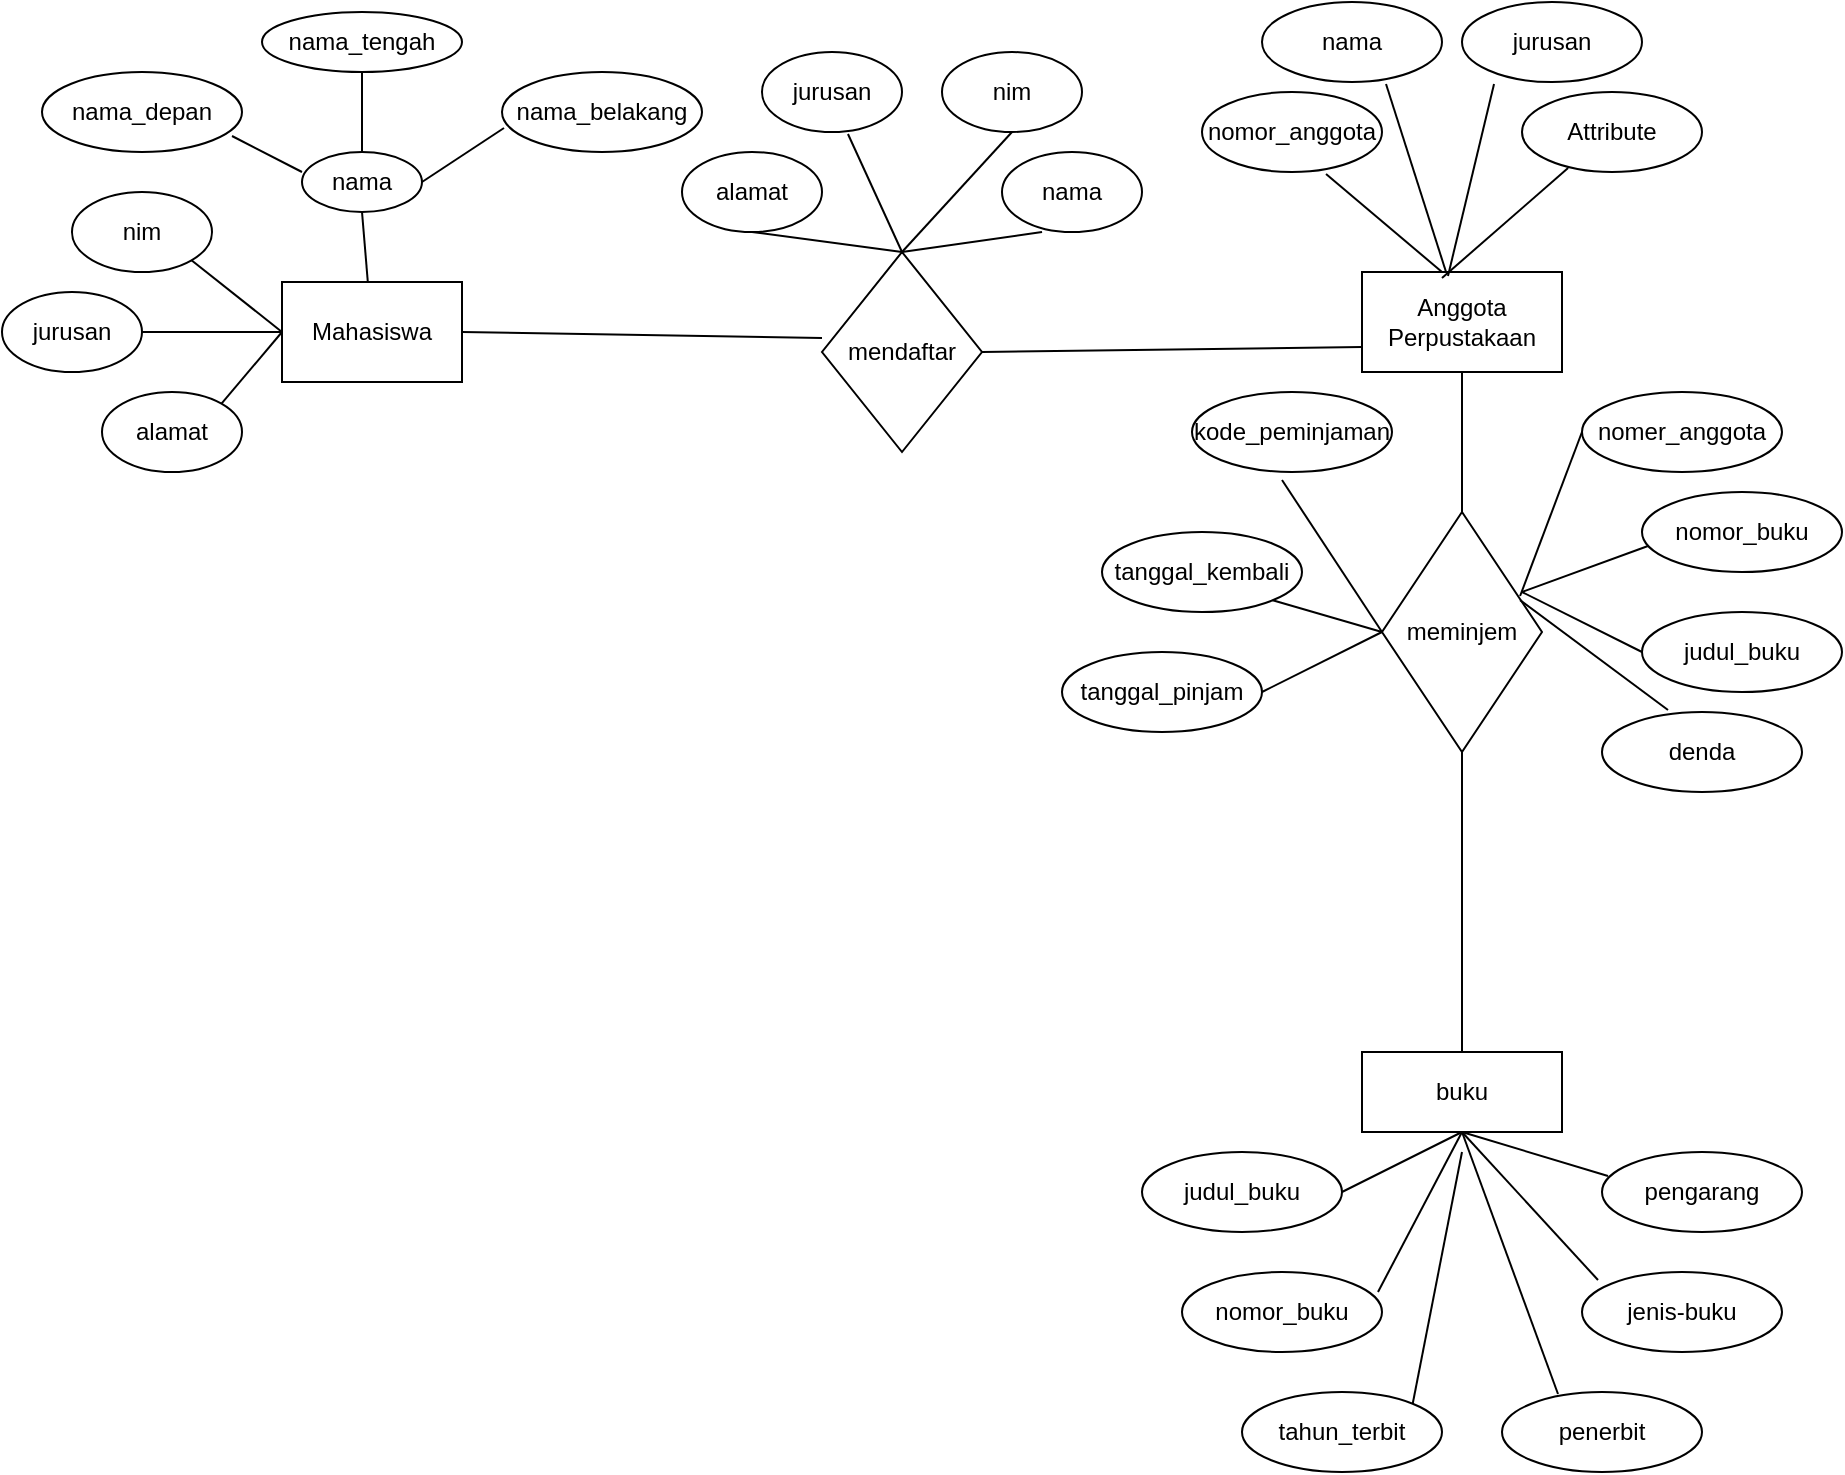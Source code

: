 <mxfile version="24.7.3" type="device">
  <diagram name="Page-1" id="LGPS1KCeHK5PKEwUvWXS">
    <mxGraphModel dx="1756" dy="605" grid="1" gridSize="10" guides="1" tooltips="1" connect="1" arrows="1" fold="1" page="1" pageScale="1" pageWidth="850" pageHeight="1100" math="0" shadow="0">
      <root>
        <mxCell id="0" />
        <mxCell id="1" parent="0" />
        <mxCell id="616qdfHTs7QE9x_-0bw8-1" value="Mahasiswa" style="whiteSpace=wrap;html=1;align=center;" vertex="1" parent="1">
          <mxGeometry x="-670" y="165" width="90" height="50" as="geometry" />
        </mxCell>
        <mxCell id="616qdfHTs7QE9x_-0bw8-2" value="mendaftar" style="shape=rhombus;perimeter=rhombusPerimeter;whiteSpace=wrap;html=1;align=center;" vertex="1" parent="1">
          <mxGeometry x="-400" y="150" width="80" height="100" as="geometry" />
        </mxCell>
        <mxCell id="616qdfHTs7QE9x_-0bw8-3" value="nama_tengah" style="ellipse;whiteSpace=wrap;html=1;align=center;" vertex="1" parent="1">
          <mxGeometry x="-680" y="30" width="100" height="30" as="geometry" />
        </mxCell>
        <mxCell id="616qdfHTs7QE9x_-0bw8-4" value="nama_belakang" style="ellipse;whiteSpace=wrap;html=1;align=center;" vertex="1" parent="1">
          <mxGeometry x="-560" y="60" width="100" height="40" as="geometry" />
        </mxCell>
        <mxCell id="616qdfHTs7QE9x_-0bw8-5" value="nim" style="ellipse;whiteSpace=wrap;html=1;align=center;" vertex="1" parent="1">
          <mxGeometry x="-775" y="120" width="70" height="40" as="geometry" />
        </mxCell>
        <mxCell id="616qdfHTs7QE9x_-0bw8-6" value="nama" style="ellipse;whiteSpace=wrap;html=1;align=center;" vertex="1" parent="1">
          <mxGeometry x="-660" y="100" width="60" height="30" as="geometry" />
        </mxCell>
        <mxCell id="616qdfHTs7QE9x_-0bw8-7" value="nama_depan" style="ellipse;whiteSpace=wrap;html=1;align=center;" vertex="1" parent="1">
          <mxGeometry x="-790" y="60" width="100" height="40" as="geometry" />
        </mxCell>
        <mxCell id="616qdfHTs7QE9x_-0bw8-13" value="jurusan" style="ellipse;whiteSpace=wrap;html=1;align=center;" vertex="1" parent="1">
          <mxGeometry x="-810" y="170" width="70" height="40" as="geometry" />
        </mxCell>
        <mxCell id="616qdfHTs7QE9x_-0bw8-14" value="alamat" style="ellipse;whiteSpace=wrap;html=1;align=center;" vertex="1" parent="1">
          <mxGeometry x="-760" y="220" width="70" height="40" as="geometry" />
        </mxCell>
        <mxCell id="616qdfHTs7QE9x_-0bw8-16" value="" style="endArrow=none;html=1;rounded=0;exitX=1;exitY=1;exitDx=0;exitDy=0;entryX=0;entryY=0.5;entryDx=0;entryDy=0;" edge="1" parent="1" source="616qdfHTs7QE9x_-0bw8-5" target="616qdfHTs7QE9x_-0bw8-1">
          <mxGeometry relative="1" as="geometry">
            <mxPoint x="-580" y="130" as="sourcePoint" />
            <mxPoint x="-420" y="130" as="targetPoint" />
          </mxGeometry>
        </mxCell>
        <mxCell id="616qdfHTs7QE9x_-0bw8-17" value="" style="endArrow=none;html=1;rounded=0;exitX=1;exitY=0.5;exitDx=0;exitDy=0;entryX=0;entryY=0.5;entryDx=0;entryDy=0;" edge="1" parent="1" source="616qdfHTs7QE9x_-0bw8-13" target="616qdfHTs7QE9x_-0bw8-1">
          <mxGeometry relative="1" as="geometry">
            <mxPoint x="-580" y="130" as="sourcePoint" />
            <mxPoint x="-420" y="130" as="targetPoint" />
          </mxGeometry>
        </mxCell>
        <mxCell id="616qdfHTs7QE9x_-0bw8-18" value="" style="endArrow=none;html=1;rounded=0;exitX=1;exitY=0;exitDx=0;exitDy=0;entryX=0;entryY=0.5;entryDx=0;entryDy=0;" edge="1" parent="1" source="616qdfHTs7QE9x_-0bw8-14" target="616qdfHTs7QE9x_-0bw8-1">
          <mxGeometry relative="1" as="geometry">
            <mxPoint x="-580" y="130" as="sourcePoint" />
            <mxPoint x="-420" y="130" as="targetPoint" />
          </mxGeometry>
        </mxCell>
        <mxCell id="616qdfHTs7QE9x_-0bw8-19" value="" style="endArrow=none;html=1;rounded=0;exitX=0.5;exitY=1;exitDx=0;exitDy=0;entryX=0.5;entryY=0;entryDx=0;entryDy=0;" edge="1" parent="1" source="616qdfHTs7QE9x_-0bw8-3" target="616qdfHTs7QE9x_-0bw8-6">
          <mxGeometry relative="1" as="geometry">
            <mxPoint x="-580" y="130" as="sourcePoint" />
            <mxPoint x="-420" y="130" as="targetPoint" />
          </mxGeometry>
        </mxCell>
        <mxCell id="616qdfHTs7QE9x_-0bw8-22" value="" style="endArrow=none;html=1;rounded=0;entryX=0.5;entryY=1;entryDx=0;entryDy=0;" edge="1" parent="1" source="616qdfHTs7QE9x_-0bw8-1" target="616qdfHTs7QE9x_-0bw8-6">
          <mxGeometry relative="1" as="geometry">
            <mxPoint x="-580" y="130" as="sourcePoint" />
            <mxPoint x="-420" y="130" as="targetPoint" />
          </mxGeometry>
        </mxCell>
        <mxCell id="616qdfHTs7QE9x_-0bw8-23" value="" style="endArrow=none;html=1;rounded=0;exitX=0.95;exitY=0.8;exitDx=0;exitDy=0;exitPerimeter=0;" edge="1" parent="1" source="616qdfHTs7QE9x_-0bw8-7">
          <mxGeometry relative="1" as="geometry">
            <mxPoint x="-580" y="230" as="sourcePoint" />
            <mxPoint x="-660" y="110" as="targetPoint" />
          </mxGeometry>
        </mxCell>
        <mxCell id="616qdfHTs7QE9x_-0bw8-24" value="" style="endArrow=none;html=1;rounded=0;entryX=0.01;entryY=0.7;entryDx=0;entryDy=0;entryPerimeter=0;exitX=1;exitY=0.5;exitDx=0;exitDy=0;" edge="1" parent="1" source="616qdfHTs7QE9x_-0bw8-6" target="616qdfHTs7QE9x_-0bw8-4">
          <mxGeometry relative="1" as="geometry">
            <mxPoint x="-590" y="110" as="sourcePoint" />
            <mxPoint x="-420" y="230" as="targetPoint" />
          </mxGeometry>
        </mxCell>
        <mxCell id="616qdfHTs7QE9x_-0bw8-25" value="nim" style="ellipse;whiteSpace=wrap;html=1;align=center;" vertex="1" parent="1">
          <mxGeometry x="-340" y="50" width="70" height="40" as="geometry" />
        </mxCell>
        <mxCell id="616qdfHTs7QE9x_-0bw8-26" value="nama" style="ellipse;whiteSpace=wrap;html=1;align=center;" vertex="1" parent="1">
          <mxGeometry x="-310" y="100" width="70" height="40" as="geometry" />
        </mxCell>
        <mxCell id="616qdfHTs7QE9x_-0bw8-27" value="alamat" style="ellipse;whiteSpace=wrap;html=1;align=center;" vertex="1" parent="1">
          <mxGeometry x="-470" y="100" width="70" height="40" as="geometry" />
        </mxCell>
        <mxCell id="616qdfHTs7QE9x_-0bw8-28" value="jurusan" style="ellipse;whiteSpace=wrap;html=1;align=center;" vertex="1" parent="1">
          <mxGeometry x="-430" y="50" width="70" height="40" as="geometry" />
        </mxCell>
        <mxCell id="616qdfHTs7QE9x_-0bw8-29" value="" style="endArrow=none;html=1;rounded=0;entryX=0.5;entryY=1;entryDx=0;entryDy=0;exitX=0.5;exitY=0;exitDx=0;exitDy=0;" edge="1" parent="1" source="616qdfHTs7QE9x_-0bw8-2" target="616qdfHTs7QE9x_-0bw8-25">
          <mxGeometry relative="1" as="geometry">
            <mxPoint x="-350" y="160" as="sourcePoint" />
            <mxPoint x="-220" y="230" as="targetPoint" />
          </mxGeometry>
        </mxCell>
        <mxCell id="616qdfHTs7QE9x_-0bw8-30" value="" style="endArrow=none;html=1;rounded=0;exitX=0.614;exitY=1.025;exitDx=0;exitDy=0;exitPerimeter=0;entryX=0.5;entryY=0;entryDx=0;entryDy=0;" edge="1" parent="1" source="616qdfHTs7QE9x_-0bw8-28" target="616qdfHTs7QE9x_-0bw8-2">
          <mxGeometry relative="1" as="geometry">
            <mxPoint x="-380" y="230" as="sourcePoint" />
            <mxPoint x="-220" y="230" as="targetPoint" />
          </mxGeometry>
        </mxCell>
        <mxCell id="616qdfHTs7QE9x_-0bw8-31" value="" style="endArrow=none;html=1;rounded=0;exitX=0.5;exitY=1;exitDx=0;exitDy=0;entryX=0.5;entryY=0;entryDx=0;entryDy=0;" edge="1" parent="1" source="616qdfHTs7QE9x_-0bw8-27" target="616qdfHTs7QE9x_-0bw8-2">
          <mxGeometry relative="1" as="geometry">
            <mxPoint x="-380" y="230" as="sourcePoint" />
            <mxPoint x="-220" y="230" as="targetPoint" />
          </mxGeometry>
        </mxCell>
        <mxCell id="616qdfHTs7QE9x_-0bw8-32" value="" style="endArrow=none;html=1;rounded=0;entryX=0.286;entryY=1;entryDx=0;entryDy=0;entryPerimeter=0;exitX=0.5;exitY=0;exitDx=0;exitDy=0;" edge="1" parent="1" source="616qdfHTs7QE9x_-0bw8-2" target="616qdfHTs7QE9x_-0bw8-26">
          <mxGeometry relative="1" as="geometry">
            <mxPoint x="-380" y="230" as="sourcePoint" />
            <mxPoint x="-220" y="230" as="targetPoint" />
          </mxGeometry>
        </mxCell>
        <mxCell id="616qdfHTs7QE9x_-0bw8-35" value="" style="endArrow=none;html=1;rounded=0;exitX=1;exitY=0.5;exitDx=0;exitDy=0;entryX=0;entryY=0.43;entryDx=0;entryDy=0;entryPerimeter=0;" edge="1" parent="1" source="616qdfHTs7QE9x_-0bw8-1" target="616qdfHTs7QE9x_-0bw8-2">
          <mxGeometry relative="1" as="geometry">
            <mxPoint x="-380" y="230" as="sourcePoint" />
            <mxPoint x="-220" y="230" as="targetPoint" />
          </mxGeometry>
        </mxCell>
        <mxCell id="616qdfHTs7QE9x_-0bw8-36" value="nama" style="ellipse;whiteSpace=wrap;html=1;align=center;" vertex="1" parent="1">
          <mxGeometry x="-180" y="25" width="90" height="40" as="geometry" />
        </mxCell>
        <mxCell id="616qdfHTs7QE9x_-0bw8-37" value="jurusan" style="ellipse;whiteSpace=wrap;html=1;align=center;" vertex="1" parent="1">
          <mxGeometry x="-80" y="25" width="90" height="40" as="geometry" />
        </mxCell>
        <mxCell id="616qdfHTs7QE9x_-0bw8-38" value="nomor_anggota" style="ellipse;whiteSpace=wrap;html=1;align=center;" vertex="1" parent="1">
          <mxGeometry x="-210" y="70" width="90" height="40" as="geometry" />
        </mxCell>
        <mxCell id="616qdfHTs7QE9x_-0bw8-39" value="Attribute" style="ellipse;whiteSpace=wrap;html=1;align=center;" vertex="1" parent="1">
          <mxGeometry x="-50" y="70" width="90" height="40" as="geometry" />
        </mxCell>
        <mxCell id="616qdfHTs7QE9x_-0bw8-41" value="Anggota&lt;div&gt;Perpustakaan&lt;/div&gt;" style="whiteSpace=wrap;html=1;align=center;" vertex="1" parent="1">
          <mxGeometry x="-130" y="160" width="100" height="50" as="geometry" />
        </mxCell>
        <mxCell id="616qdfHTs7QE9x_-0bw8-42" value="" style="endArrow=none;html=1;rounded=0;entryX=0.689;entryY=1.025;entryDx=0;entryDy=0;entryPerimeter=0;" edge="1" parent="1" source="616qdfHTs7QE9x_-0bw8-41" target="616qdfHTs7QE9x_-0bw8-36">
          <mxGeometry relative="1" as="geometry">
            <mxPoint x="-380" y="230" as="sourcePoint" />
            <mxPoint x="-220" y="230" as="targetPoint" />
          </mxGeometry>
        </mxCell>
        <mxCell id="616qdfHTs7QE9x_-0bw8-43" value="" style="endArrow=none;html=1;rounded=0;entryX=0.178;entryY=1.025;entryDx=0;entryDy=0;entryPerimeter=0;exitX=0.43;exitY=0.04;exitDx=0;exitDy=0;exitPerimeter=0;" edge="1" parent="1" source="616qdfHTs7QE9x_-0bw8-41" target="616qdfHTs7QE9x_-0bw8-37">
          <mxGeometry relative="1" as="geometry">
            <mxPoint x="-380" y="230" as="sourcePoint" />
            <mxPoint x="-220" y="230" as="targetPoint" />
          </mxGeometry>
        </mxCell>
        <mxCell id="616qdfHTs7QE9x_-0bw8-45" value="" style="endArrow=none;html=1;rounded=0;entryX=0.689;entryY=1.025;entryDx=0;entryDy=0;entryPerimeter=0;" edge="1" parent="1" target="616qdfHTs7QE9x_-0bw8-38">
          <mxGeometry relative="1" as="geometry">
            <mxPoint x="-90" y="160" as="sourcePoint" />
            <mxPoint x="-150" y="120" as="targetPoint" />
          </mxGeometry>
        </mxCell>
        <mxCell id="616qdfHTs7QE9x_-0bw8-47" value="" style="endArrow=none;html=1;rounded=0;entryX=0.256;entryY=0.95;entryDx=0;entryDy=0;entryPerimeter=0;exitX=0.4;exitY=0.06;exitDx=0;exitDy=0;exitPerimeter=0;" edge="1" parent="1" source="616qdfHTs7QE9x_-0bw8-41" target="616qdfHTs7QE9x_-0bw8-39">
          <mxGeometry relative="1" as="geometry">
            <mxPoint x="-380" y="230" as="sourcePoint" />
            <mxPoint x="-220" y="230" as="targetPoint" />
          </mxGeometry>
        </mxCell>
        <mxCell id="616qdfHTs7QE9x_-0bw8-48" value="" style="endArrow=none;html=1;rounded=0;entryX=0.5;entryY=1;entryDx=0;entryDy=0;" edge="1" parent="1" target="616qdfHTs7QE9x_-0bw8-41">
          <mxGeometry relative="1" as="geometry">
            <mxPoint x="-80" y="280" as="sourcePoint" />
            <mxPoint x="-220" y="230" as="targetPoint" />
          </mxGeometry>
        </mxCell>
        <mxCell id="616qdfHTs7QE9x_-0bw8-49" value="kode_peminjaman" style="ellipse;whiteSpace=wrap;html=1;align=center;" vertex="1" parent="1">
          <mxGeometry x="-215" y="220" width="100" height="40" as="geometry" />
        </mxCell>
        <mxCell id="616qdfHTs7QE9x_-0bw8-50" value="tanggal_kembali" style="ellipse;whiteSpace=wrap;html=1;align=center;" vertex="1" parent="1">
          <mxGeometry x="-260" y="290" width="100" height="40" as="geometry" />
        </mxCell>
        <mxCell id="616qdfHTs7QE9x_-0bw8-51" value="denda" style="ellipse;whiteSpace=wrap;html=1;align=center;" vertex="1" parent="1">
          <mxGeometry x="-10" y="380" width="100" height="40" as="geometry" />
        </mxCell>
        <mxCell id="616qdfHTs7QE9x_-0bw8-52" value="judul_buku" style="ellipse;whiteSpace=wrap;html=1;align=center;" vertex="1" parent="1">
          <mxGeometry x="10" y="330" width="100" height="40" as="geometry" />
        </mxCell>
        <mxCell id="616qdfHTs7QE9x_-0bw8-53" value="tanggal_pinjam" style="ellipse;whiteSpace=wrap;html=1;align=center;" vertex="1" parent="1">
          <mxGeometry x="-280" y="350" width="100" height="40" as="geometry" />
        </mxCell>
        <mxCell id="616qdfHTs7QE9x_-0bw8-54" value="nomor_buku" style="ellipse;whiteSpace=wrap;html=1;align=center;" vertex="1" parent="1">
          <mxGeometry x="10" y="270" width="100" height="40" as="geometry" />
        </mxCell>
        <mxCell id="616qdfHTs7QE9x_-0bw8-55" value="nomer_anggota" style="ellipse;whiteSpace=wrap;html=1;align=center;" vertex="1" parent="1">
          <mxGeometry x="-20" y="220" width="100" height="40" as="geometry" />
        </mxCell>
        <mxCell id="616qdfHTs7QE9x_-0bw8-57" value="meminjem" style="shape=rhombus;perimeter=rhombusPerimeter;whiteSpace=wrap;html=1;align=center;" vertex="1" parent="1">
          <mxGeometry x="-120" y="280" width="80" height="120" as="geometry" />
        </mxCell>
        <mxCell id="616qdfHTs7QE9x_-0bw8-58" value="" style="endArrow=none;html=1;rounded=0;entryX=0;entryY=0.5;entryDx=0;entryDy=0;exitX=0.863;exitY=0.35;exitDx=0;exitDy=0;exitPerimeter=0;" edge="1" parent="1" source="616qdfHTs7QE9x_-0bw8-57" target="616qdfHTs7QE9x_-0bw8-55">
          <mxGeometry relative="1" as="geometry">
            <mxPoint x="-110" y="330" as="sourcePoint" />
            <mxPoint x="50" y="330" as="targetPoint" />
          </mxGeometry>
        </mxCell>
        <mxCell id="616qdfHTs7QE9x_-0bw8-59" value="" style="endArrow=none;html=1;rounded=0;exitX=1;exitY=0.5;exitDx=0;exitDy=0;entryX=0;entryY=0.75;entryDx=0;entryDy=0;" edge="1" parent="1" source="616qdfHTs7QE9x_-0bw8-2" target="616qdfHTs7QE9x_-0bw8-41">
          <mxGeometry relative="1" as="geometry">
            <mxPoint x="-110" y="330" as="sourcePoint" />
            <mxPoint x="50" y="330" as="targetPoint" />
          </mxGeometry>
        </mxCell>
        <mxCell id="616qdfHTs7QE9x_-0bw8-63" value="" style="endArrow=none;html=1;rounded=0;entryX=0.03;entryY=0.675;entryDx=0;entryDy=0;entryPerimeter=0;" edge="1" parent="1" target="616qdfHTs7QE9x_-0bw8-54">
          <mxGeometry relative="1" as="geometry">
            <mxPoint x="-50" y="320" as="sourcePoint" />
            <mxPoint x="50" y="330" as="targetPoint" />
          </mxGeometry>
        </mxCell>
        <mxCell id="616qdfHTs7QE9x_-0bw8-64" value="" style="endArrow=none;html=1;rounded=0;exitX=1;exitY=0.5;exitDx=0;exitDy=0;entryX=0;entryY=0.5;entryDx=0;entryDy=0;" edge="1" parent="1" source="616qdfHTs7QE9x_-0bw8-53" target="616qdfHTs7QE9x_-0bw8-57">
          <mxGeometry relative="1" as="geometry">
            <mxPoint x="-110" y="330" as="sourcePoint" />
            <mxPoint x="50" y="330" as="targetPoint" />
          </mxGeometry>
        </mxCell>
        <mxCell id="616qdfHTs7QE9x_-0bw8-65" value="" style="endArrow=none;html=1;rounded=0;exitX=0.33;exitY=-0.025;exitDx=0;exitDy=0;entryX=0.863;entryY=0.367;entryDx=0;entryDy=0;entryPerimeter=0;exitPerimeter=0;" edge="1" parent="1" source="616qdfHTs7QE9x_-0bw8-51" target="616qdfHTs7QE9x_-0bw8-57">
          <mxGeometry relative="1" as="geometry">
            <mxPoint x="-110" y="330" as="sourcePoint" />
            <mxPoint x="50" y="330" as="targetPoint" />
          </mxGeometry>
        </mxCell>
        <mxCell id="616qdfHTs7QE9x_-0bw8-66" value="" style="endArrow=none;html=1;rounded=0;exitX=1;exitY=1;exitDx=0;exitDy=0;" edge="1" parent="1" source="616qdfHTs7QE9x_-0bw8-50">
          <mxGeometry relative="1" as="geometry">
            <mxPoint x="-110" y="330" as="sourcePoint" />
            <mxPoint x="-120" y="340" as="targetPoint" />
          </mxGeometry>
        </mxCell>
        <mxCell id="616qdfHTs7QE9x_-0bw8-67" value="" style="endArrow=none;html=1;rounded=0;entryX=0;entryY=0.5;entryDx=0;entryDy=0;" edge="1" parent="1" target="616qdfHTs7QE9x_-0bw8-57">
          <mxGeometry relative="1" as="geometry">
            <mxPoint x="-170" y="264" as="sourcePoint" />
            <mxPoint x="50" y="330" as="targetPoint" />
          </mxGeometry>
        </mxCell>
        <mxCell id="616qdfHTs7QE9x_-0bw8-68" value="" style="endArrow=none;html=1;rounded=0;entryX=0;entryY=0.5;entryDx=0;entryDy=0;" edge="1" parent="1" target="616qdfHTs7QE9x_-0bw8-52">
          <mxGeometry relative="1" as="geometry">
            <mxPoint x="-50" y="320" as="sourcePoint" />
            <mxPoint x="50" y="330" as="targetPoint" />
          </mxGeometry>
        </mxCell>
        <mxCell id="616qdfHTs7QE9x_-0bw8-69" value="" style="endArrow=none;html=1;rounded=0;exitX=0.5;exitY=1;exitDx=0;exitDy=0;" edge="1" parent="1" source="616qdfHTs7QE9x_-0bw8-57" target="616qdfHTs7QE9x_-0bw8-70">
          <mxGeometry relative="1" as="geometry">
            <mxPoint x="-140" y="440" as="sourcePoint" />
            <mxPoint x="-80" y="510" as="targetPoint" />
          </mxGeometry>
        </mxCell>
        <mxCell id="616qdfHTs7QE9x_-0bw8-70" value="buku" style="whiteSpace=wrap;html=1;align=center;" vertex="1" parent="1">
          <mxGeometry x="-130" y="550" width="100" height="40" as="geometry" />
        </mxCell>
        <mxCell id="616qdfHTs7QE9x_-0bw8-71" value="judul_buku" style="ellipse;whiteSpace=wrap;html=1;align=center;" vertex="1" parent="1">
          <mxGeometry x="-240" y="600" width="100" height="40" as="geometry" />
        </mxCell>
        <mxCell id="616qdfHTs7QE9x_-0bw8-72" value="nomor_buku" style="ellipse;whiteSpace=wrap;html=1;align=center;" vertex="1" parent="1">
          <mxGeometry x="-220" y="660" width="100" height="40" as="geometry" />
        </mxCell>
        <mxCell id="616qdfHTs7QE9x_-0bw8-73" value="tahun_terbit" style="ellipse;whiteSpace=wrap;html=1;align=center;" vertex="1" parent="1">
          <mxGeometry x="-190" y="720" width="100" height="40" as="geometry" />
        </mxCell>
        <mxCell id="616qdfHTs7QE9x_-0bw8-74" value="penerbit" style="ellipse;whiteSpace=wrap;html=1;align=center;" vertex="1" parent="1">
          <mxGeometry x="-60" y="720" width="100" height="40" as="geometry" />
        </mxCell>
        <mxCell id="616qdfHTs7QE9x_-0bw8-75" value="jenis-buku" style="ellipse;whiteSpace=wrap;html=1;align=center;" vertex="1" parent="1">
          <mxGeometry x="-20" y="660" width="100" height="40" as="geometry" />
        </mxCell>
        <mxCell id="616qdfHTs7QE9x_-0bw8-76" value="pengarang" style="ellipse;whiteSpace=wrap;html=1;align=center;" vertex="1" parent="1">
          <mxGeometry x="-10" y="600" width="100" height="40" as="geometry" />
        </mxCell>
        <mxCell id="616qdfHTs7QE9x_-0bw8-77" value="" style="endArrow=none;html=1;rounded=0;exitX=0.28;exitY=0.025;exitDx=0;exitDy=0;exitPerimeter=0;entryX=0.5;entryY=1;entryDx=0;entryDy=0;" edge="1" parent="1" source="616qdfHTs7QE9x_-0bw8-74" target="616qdfHTs7QE9x_-0bw8-70">
          <mxGeometry relative="1" as="geometry">
            <mxPoint x="-110" y="530" as="sourcePoint" />
            <mxPoint x="50" y="530" as="targetPoint" />
          </mxGeometry>
        </mxCell>
        <mxCell id="616qdfHTs7QE9x_-0bw8-78" value="" style="endArrow=none;html=1;rounded=0;entryX=0.08;entryY=0.1;entryDx=0;entryDy=0;entryPerimeter=0;" edge="1" parent="1" target="616qdfHTs7QE9x_-0bw8-75">
          <mxGeometry relative="1" as="geometry">
            <mxPoint x="-80" y="590" as="sourcePoint" />
            <mxPoint x="50" y="530" as="targetPoint" />
          </mxGeometry>
        </mxCell>
        <mxCell id="616qdfHTs7QE9x_-0bw8-79" value="" style="endArrow=none;html=1;rounded=0;entryX=0.03;entryY=0.3;entryDx=0;entryDy=0;entryPerimeter=0;exitX=0.5;exitY=1;exitDx=0;exitDy=0;" edge="1" parent="1" source="616qdfHTs7QE9x_-0bw8-70" target="616qdfHTs7QE9x_-0bw8-76">
          <mxGeometry relative="1" as="geometry">
            <mxPoint x="-110" y="530" as="sourcePoint" />
            <mxPoint x="50" y="530" as="targetPoint" />
          </mxGeometry>
        </mxCell>
        <mxCell id="616qdfHTs7QE9x_-0bw8-80" value="" style="endArrow=none;html=1;rounded=0;entryX=1;entryY=0;entryDx=0;entryDy=0;" edge="1" parent="1" target="616qdfHTs7QE9x_-0bw8-73">
          <mxGeometry relative="1" as="geometry">
            <mxPoint x="-80" y="600" as="sourcePoint" />
            <mxPoint x="50" y="530" as="targetPoint" />
          </mxGeometry>
        </mxCell>
        <mxCell id="616qdfHTs7QE9x_-0bw8-81" value="" style="endArrow=none;html=1;rounded=0;entryX=0.98;entryY=0.25;entryDx=0;entryDy=0;entryPerimeter=0;" edge="1" parent="1" target="616qdfHTs7QE9x_-0bw8-72">
          <mxGeometry relative="1" as="geometry">
            <mxPoint x="-80" y="590" as="sourcePoint" />
            <mxPoint x="50" y="530" as="targetPoint" />
          </mxGeometry>
        </mxCell>
        <mxCell id="616qdfHTs7QE9x_-0bw8-82" value="" style="endArrow=none;html=1;rounded=0;exitX=1;exitY=0.5;exitDx=0;exitDy=0;entryX=0.5;entryY=1;entryDx=0;entryDy=0;" edge="1" parent="1" source="616qdfHTs7QE9x_-0bw8-71" target="616qdfHTs7QE9x_-0bw8-70">
          <mxGeometry relative="1" as="geometry">
            <mxPoint x="-110" y="530" as="sourcePoint" />
            <mxPoint x="50" y="530" as="targetPoint" />
          </mxGeometry>
        </mxCell>
      </root>
    </mxGraphModel>
  </diagram>
</mxfile>

